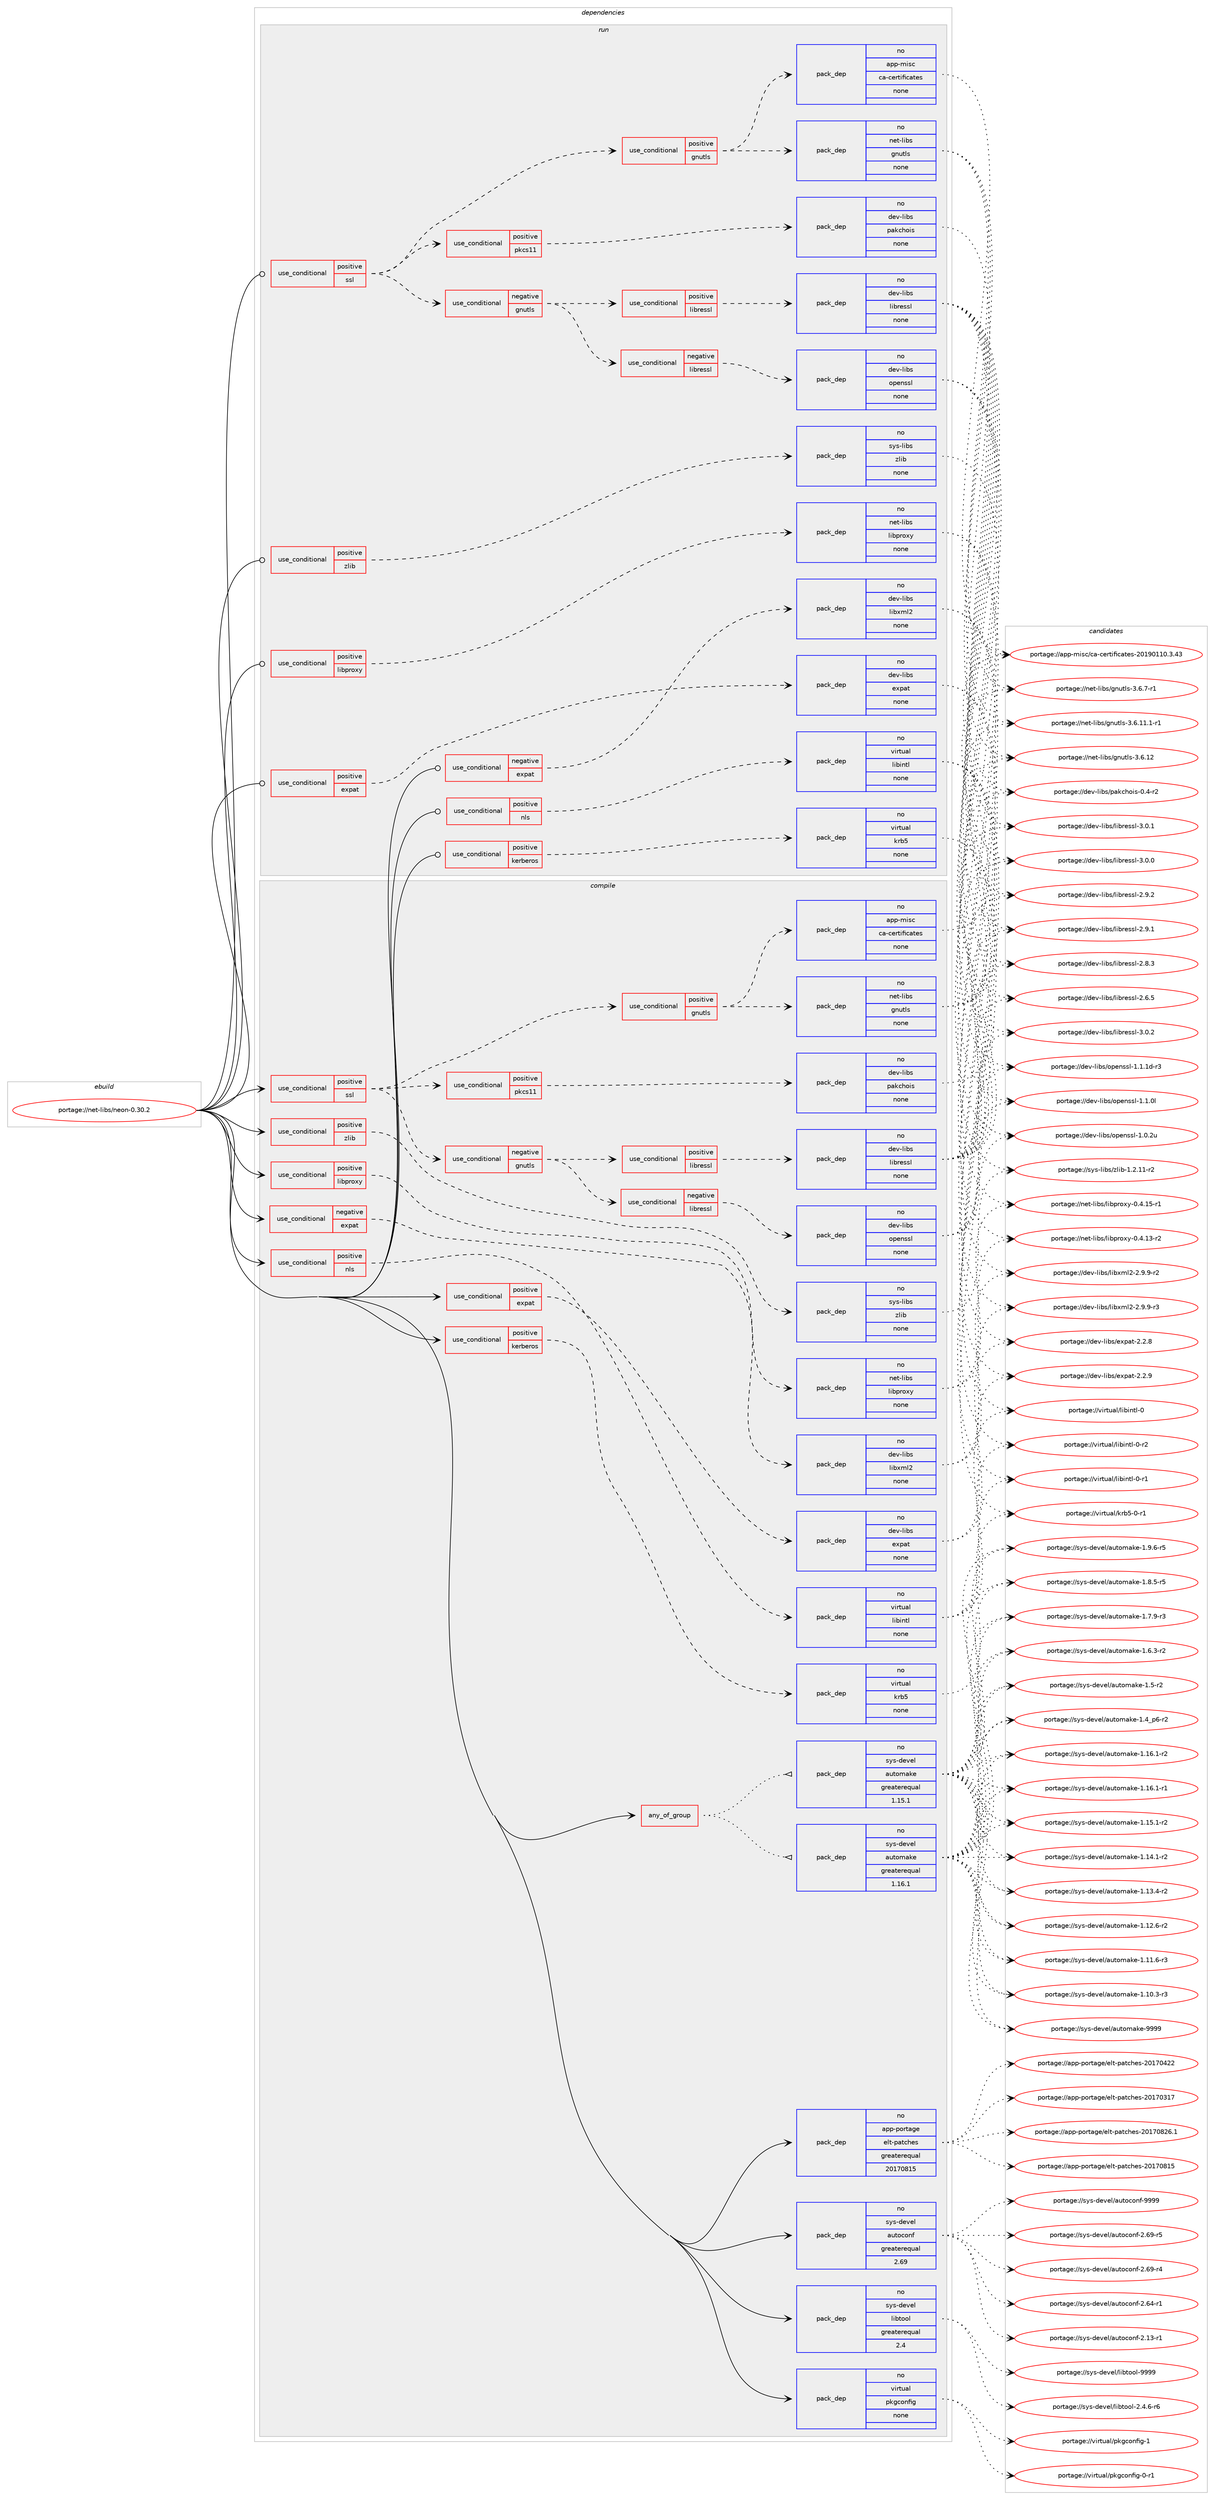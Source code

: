 digraph prolog {

# *************
# Graph options
# *************

newrank=true;
concentrate=true;
compound=true;
graph [rankdir=LR,fontname=Helvetica,fontsize=10,ranksep=1.5];#, ranksep=2.5, nodesep=0.2];
edge  [arrowhead=vee];
node  [fontname=Helvetica,fontsize=10];

# **********
# The ebuild
# **********

subgraph cluster_leftcol {
color=gray;
rank=same;
label=<<i>ebuild</i>>;
id [label="portage://net-libs/neon-0.30.2", color=red, width=4, href="../net-libs/neon-0.30.2.svg"];
}

# ****************
# The dependencies
# ****************

subgraph cluster_midcol {
color=gray;
label=<<i>dependencies</i>>;
subgraph cluster_compile {
fillcolor="#eeeeee";
style=filled;
label=<<i>compile</i>>;
subgraph any1982 {
dependency121521 [label=<<TABLE BORDER="0" CELLBORDER="1" CELLSPACING="0" CELLPADDING="4"><TR><TD CELLPADDING="10">any_of_group</TD></TR></TABLE>>, shape=none, color=red];subgraph pack93842 {
dependency121522 [label=<<TABLE BORDER="0" CELLBORDER="1" CELLSPACING="0" CELLPADDING="4" WIDTH="220"><TR><TD ROWSPAN="6" CELLPADDING="30">pack_dep</TD></TR><TR><TD WIDTH="110">no</TD></TR><TR><TD>sys-devel</TD></TR><TR><TD>automake</TD></TR><TR><TD>greaterequal</TD></TR><TR><TD>1.16.1</TD></TR></TABLE>>, shape=none, color=blue];
}
dependency121521:e -> dependency121522:w [weight=20,style="dotted",arrowhead="oinv"];
subgraph pack93843 {
dependency121523 [label=<<TABLE BORDER="0" CELLBORDER="1" CELLSPACING="0" CELLPADDING="4" WIDTH="220"><TR><TD ROWSPAN="6" CELLPADDING="30">pack_dep</TD></TR><TR><TD WIDTH="110">no</TD></TR><TR><TD>sys-devel</TD></TR><TR><TD>automake</TD></TR><TR><TD>greaterequal</TD></TR><TR><TD>1.15.1</TD></TR></TABLE>>, shape=none, color=blue];
}
dependency121521:e -> dependency121523:w [weight=20,style="dotted",arrowhead="oinv"];
}
id:e -> dependency121521:w [weight=20,style="solid",arrowhead="vee"];
subgraph cond25580 {
dependency121524 [label=<<TABLE BORDER="0" CELLBORDER="1" CELLSPACING="0" CELLPADDING="4"><TR><TD ROWSPAN="3" CELLPADDING="10">use_conditional</TD></TR><TR><TD>negative</TD></TR><TR><TD>expat</TD></TR></TABLE>>, shape=none, color=red];
subgraph pack93844 {
dependency121525 [label=<<TABLE BORDER="0" CELLBORDER="1" CELLSPACING="0" CELLPADDING="4" WIDTH="220"><TR><TD ROWSPAN="6" CELLPADDING="30">pack_dep</TD></TR><TR><TD WIDTH="110">no</TD></TR><TR><TD>dev-libs</TD></TR><TR><TD>libxml2</TD></TR><TR><TD>none</TD></TR><TR><TD></TD></TR></TABLE>>, shape=none, color=blue];
}
dependency121524:e -> dependency121525:w [weight=20,style="dashed",arrowhead="vee"];
}
id:e -> dependency121524:w [weight=20,style="solid",arrowhead="vee"];
subgraph cond25581 {
dependency121526 [label=<<TABLE BORDER="0" CELLBORDER="1" CELLSPACING="0" CELLPADDING="4"><TR><TD ROWSPAN="3" CELLPADDING="10">use_conditional</TD></TR><TR><TD>positive</TD></TR><TR><TD>expat</TD></TR></TABLE>>, shape=none, color=red];
subgraph pack93845 {
dependency121527 [label=<<TABLE BORDER="0" CELLBORDER="1" CELLSPACING="0" CELLPADDING="4" WIDTH="220"><TR><TD ROWSPAN="6" CELLPADDING="30">pack_dep</TD></TR><TR><TD WIDTH="110">no</TD></TR><TR><TD>dev-libs</TD></TR><TR><TD>expat</TD></TR><TR><TD>none</TD></TR><TR><TD></TD></TR></TABLE>>, shape=none, color=blue];
}
dependency121526:e -> dependency121527:w [weight=20,style="dashed",arrowhead="vee"];
}
id:e -> dependency121526:w [weight=20,style="solid",arrowhead="vee"];
subgraph cond25582 {
dependency121528 [label=<<TABLE BORDER="0" CELLBORDER="1" CELLSPACING="0" CELLPADDING="4"><TR><TD ROWSPAN="3" CELLPADDING="10">use_conditional</TD></TR><TR><TD>positive</TD></TR><TR><TD>kerberos</TD></TR></TABLE>>, shape=none, color=red];
subgraph pack93846 {
dependency121529 [label=<<TABLE BORDER="0" CELLBORDER="1" CELLSPACING="0" CELLPADDING="4" WIDTH="220"><TR><TD ROWSPAN="6" CELLPADDING="30">pack_dep</TD></TR><TR><TD WIDTH="110">no</TD></TR><TR><TD>virtual</TD></TR><TR><TD>krb5</TD></TR><TR><TD>none</TD></TR><TR><TD></TD></TR></TABLE>>, shape=none, color=blue];
}
dependency121528:e -> dependency121529:w [weight=20,style="dashed",arrowhead="vee"];
}
id:e -> dependency121528:w [weight=20,style="solid",arrowhead="vee"];
subgraph cond25583 {
dependency121530 [label=<<TABLE BORDER="0" CELLBORDER="1" CELLSPACING="0" CELLPADDING="4"><TR><TD ROWSPAN="3" CELLPADDING="10">use_conditional</TD></TR><TR><TD>positive</TD></TR><TR><TD>libproxy</TD></TR></TABLE>>, shape=none, color=red];
subgraph pack93847 {
dependency121531 [label=<<TABLE BORDER="0" CELLBORDER="1" CELLSPACING="0" CELLPADDING="4" WIDTH="220"><TR><TD ROWSPAN="6" CELLPADDING="30">pack_dep</TD></TR><TR><TD WIDTH="110">no</TD></TR><TR><TD>net-libs</TD></TR><TR><TD>libproxy</TD></TR><TR><TD>none</TD></TR><TR><TD></TD></TR></TABLE>>, shape=none, color=blue];
}
dependency121530:e -> dependency121531:w [weight=20,style="dashed",arrowhead="vee"];
}
id:e -> dependency121530:w [weight=20,style="solid",arrowhead="vee"];
subgraph cond25584 {
dependency121532 [label=<<TABLE BORDER="0" CELLBORDER="1" CELLSPACING="0" CELLPADDING="4"><TR><TD ROWSPAN="3" CELLPADDING="10">use_conditional</TD></TR><TR><TD>positive</TD></TR><TR><TD>nls</TD></TR></TABLE>>, shape=none, color=red];
subgraph pack93848 {
dependency121533 [label=<<TABLE BORDER="0" CELLBORDER="1" CELLSPACING="0" CELLPADDING="4" WIDTH="220"><TR><TD ROWSPAN="6" CELLPADDING="30">pack_dep</TD></TR><TR><TD WIDTH="110">no</TD></TR><TR><TD>virtual</TD></TR><TR><TD>libintl</TD></TR><TR><TD>none</TD></TR><TR><TD></TD></TR></TABLE>>, shape=none, color=blue];
}
dependency121532:e -> dependency121533:w [weight=20,style="dashed",arrowhead="vee"];
}
id:e -> dependency121532:w [weight=20,style="solid",arrowhead="vee"];
subgraph cond25585 {
dependency121534 [label=<<TABLE BORDER="0" CELLBORDER="1" CELLSPACING="0" CELLPADDING="4"><TR><TD ROWSPAN="3" CELLPADDING="10">use_conditional</TD></TR><TR><TD>positive</TD></TR><TR><TD>ssl</TD></TR></TABLE>>, shape=none, color=red];
subgraph cond25586 {
dependency121535 [label=<<TABLE BORDER="0" CELLBORDER="1" CELLSPACING="0" CELLPADDING="4"><TR><TD ROWSPAN="3" CELLPADDING="10">use_conditional</TD></TR><TR><TD>positive</TD></TR><TR><TD>gnutls</TD></TR></TABLE>>, shape=none, color=red];
subgraph pack93849 {
dependency121536 [label=<<TABLE BORDER="0" CELLBORDER="1" CELLSPACING="0" CELLPADDING="4" WIDTH="220"><TR><TD ROWSPAN="6" CELLPADDING="30">pack_dep</TD></TR><TR><TD WIDTH="110">no</TD></TR><TR><TD>app-misc</TD></TR><TR><TD>ca-certificates</TD></TR><TR><TD>none</TD></TR><TR><TD></TD></TR></TABLE>>, shape=none, color=blue];
}
dependency121535:e -> dependency121536:w [weight=20,style="dashed",arrowhead="vee"];
subgraph pack93850 {
dependency121537 [label=<<TABLE BORDER="0" CELLBORDER="1" CELLSPACING="0" CELLPADDING="4" WIDTH="220"><TR><TD ROWSPAN="6" CELLPADDING="30">pack_dep</TD></TR><TR><TD WIDTH="110">no</TD></TR><TR><TD>net-libs</TD></TR><TR><TD>gnutls</TD></TR><TR><TD>none</TD></TR><TR><TD></TD></TR></TABLE>>, shape=none, color=blue];
}
dependency121535:e -> dependency121537:w [weight=20,style="dashed",arrowhead="vee"];
}
dependency121534:e -> dependency121535:w [weight=20,style="dashed",arrowhead="vee"];
subgraph cond25587 {
dependency121538 [label=<<TABLE BORDER="0" CELLBORDER="1" CELLSPACING="0" CELLPADDING="4"><TR><TD ROWSPAN="3" CELLPADDING="10">use_conditional</TD></TR><TR><TD>negative</TD></TR><TR><TD>gnutls</TD></TR></TABLE>>, shape=none, color=red];
subgraph cond25588 {
dependency121539 [label=<<TABLE BORDER="0" CELLBORDER="1" CELLSPACING="0" CELLPADDING="4"><TR><TD ROWSPAN="3" CELLPADDING="10">use_conditional</TD></TR><TR><TD>positive</TD></TR><TR><TD>libressl</TD></TR></TABLE>>, shape=none, color=red];
subgraph pack93851 {
dependency121540 [label=<<TABLE BORDER="0" CELLBORDER="1" CELLSPACING="0" CELLPADDING="4" WIDTH="220"><TR><TD ROWSPAN="6" CELLPADDING="30">pack_dep</TD></TR><TR><TD WIDTH="110">no</TD></TR><TR><TD>dev-libs</TD></TR><TR><TD>libressl</TD></TR><TR><TD>none</TD></TR><TR><TD></TD></TR></TABLE>>, shape=none, color=blue];
}
dependency121539:e -> dependency121540:w [weight=20,style="dashed",arrowhead="vee"];
}
dependency121538:e -> dependency121539:w [weight=20,style="dashed",arrowhead="vee"];
subgraph cond25589 {
dependency121541 [label=<<TABLE BORDER="0" CELLBORDER="1" CELLSPACING="0" CELLPADDING="4"><TR><TD ROWSPAN="3" CELLPADDING="10">use_conditional</TD></TR><TR><TD>negative</TD></TR><TR><TD>libressl</TD></TR></TABLE>>, shape=none, color=red];
subgraph pack93852 {
dependency121542 [label=<<TABLE BORDER="0" CELLBORDER="1" CELLSPACING="0" CELLPADDING="4" WIDTH="220"><TR><TD ROWSPAN="6" CELLPADDING="30">pack_dep</TD></TR><TR><TD WIDTH="110">no</TD></TR><TR><TD>dev-libs</TD></TR><TR><TD>openssl</TD></TR><TR><TD>none</TD></TR><TR><TD></TD></TR></TABLE>>, shape=none, color=blue];
}
dependency121541:e -> dependency121542:w [weight=20,style="dashed",arrowhead="vee"];
}
dependency121538:e -> dependency121541:w [weight=20,style="dashed",arrowhead="vee"];
}
dependency121534:e -> dependency121538:w [weight=20,style="dashed",arrowhead="vee"];
subgraph cond25590 {
dependency121543 [label=<<TABLE BORDER="0" CELLBORDER="1" CELLSPACING="0" CELLPADDING="4"><TR><TD ROWSPAN="3" CELLPADDING="10">use_conditional</TD></TR><TR><TD>positive</TD></TR><TR><TD>pkcs11</TD></TR></TABLE>>, shape=none, color=red];
subgraph pack93853 {
dependency121544 [label=<<TABLE BORDER="0" CELLBORDER="1" CELLSPACING="0" CELLPADDING="4" WIDTH="220"><TR><TD ROWSPAN="6" CELLPADDING="30">pack_dep</TD></TR><TR><TD WIDTH="110">no</TD></TR><TR><TD>dev-libs</TD></TR><TR><TD>pakchois</TD></TR><TR><TD>none</TD></TR><TR><TD></TD></TR></TABLE>>, shape=none, color=blue];
}
dependency121543:e -> dependency121544:w [weight=20,style="dashed",arrowhead="vee"];
}
dependency121534:e -> dependency121543:w [weight=20,style="dashed",arrowhead="vee"];
}
id:e -> dependency121534:w [weight=20,style="solid",arrowhead="vee"];
subgraph cond25591 {
dependency121545 [label=<<TABLE BORDER="0" CELLBORDER="1" CELLSPACING="0" CELLPADDING="4"><TR><TD ROWSPAN="3" CELLPADDING="10">use_conditional</TD></TR><TR><TD>positive</TD></TR><TR><TD>zlib</TD></TR></TABLE>>, shape=none, color=red];
subgraph pack93854 {
dependency121546 [label=<<TABLE BORDER="0" CELLBORDER="1" CELLSPACING="0" CELLPADDING="4" WIDTH="220"><TR><TD ROWSPAN="6" CELLPADDING="30">pack_dep</TD></TR><TR><TD WIDTH="110">no</TD></TR><TR><TD>sys-libs</TD></TR><TR><TD>zlib</TD></TR><TR><TD>none</TD></TR><TR><TD></TD></TR></TABLE>>, shape=none, color=blue];
}
dependency121545:e -> dependency121546:w [weight=20,style="dashed",arrowhead="vee"];
}
id:e -> dependency121545:w [weight=20,style="solid",arrowhead="vee"];
subgraph pack93855 {
dependency121547 [label=<<TABLE BORDER="0" CELLBORDER="1" CELLSPACING="0" CELLPADDING="4" WIDTH="220"><TR><TD ROWSPAN="6" CELLPADDING="30">pack_dep</TD></TR><TR><TD WIDTH="110">no</TD></TR><TR><TD>app-portage</TD></TR><TR><TD>elt-patches</TD></TR><TR><TD>greaterequal</TD></TR><TR><TD>20170815</TD></TR></TABLE>>, shape=none, color=blue];
}
id:e -> dependency121547:w [weight=20,style="solid",arrowhead="vee"];
subgraph pack93856 {
dependency121548 [label=<<TABLE BORDER="0" CELLBORDER="1" CELLSPACING="0" CELLPADDING="4" WIDTH="220"><TR><TD ROWSPAN="6" CELLPADDING="30">pack_dep</TD></TR><TR><TD WIDTH="110">no</TD></TR><TR><TD>sys-devel</TD></TR><TR><TD>autoconf</TD></TR><TR><TD>greaterequal</TD></TR><TR><TD>2.69</TD></TR></TABLE>>, shape=none, color=blue];
}
id:e -> dependency121548:w [weight=20,style="solid",arrowhead="vee"];
subgraph pack93857 {
dependency121549 [label=<<TABLE BORDER="0" CELLBORDER="1" CELLSPACING="0" CELLPADDING="4" WIDTH="220"><TR><TD ROWSPAN="6" CELLPADDING="30">pack_dep</TD></TR><TR><TD WIDTH="110">no</TD></TR><TR><TD>sys-devel</TD></TR><TR><TD>libtool</TD></TR><TR><TD>greaterequal</TD></TR><TR><TD>2.4</TD></TR></TABLE>>, shape=none, color=blue];
}
id:e -> dependency121549:w [weight=20,style="solid",arrowhead="vee"];
subgraph pack93858 {
dependency121550 [label=<<TABLE BORDER="0" CELLBORDER="1" CELLSPACING="0" CELLPADDING="4" WIDTH="220"><TR><TD ROWSPAN="6" CELLPADDING="30">pack_dep</TD></TR><TR><TD WIDTH="110">no</TD></TR><TR><TD>virtual</TD></TR><TR><TD>pkgconfig</TD></TR><TR><TD>none</TD></TR><TR><TD></TD></TR></TABLE>>, shape=none, color=blue];
}
id:e -> dependency121550:w [weight=20,style="solid",arrowhead="vee"];
}
subgraph cluster_compileandrun {
fillcolor="#eeeeee";
style=filled;
label=<<i>compile and run</i>>;
}
subgraph cluster_run {
fillcolor="#eeeeee";
style=filled;
label=<<i>run</i>>;
subgraph cond25592 {
dependency121551 [label=<<TABLE BORDER="0" CELLBORDER="1" CELLSPACING="0" CELLPADDING="4"><TR><TD ROWSPAN="3" CELLPADDING="10">use_conditional</TD></TR><TR><TD>negative</TD></TR><TR><TD>expat</TD></TR></TABLE>>, shape=none, color=red];
subgraph pack93859 {
dependency121552 [label=<<TABLE BORDER="0" CELLBORDER="1" CELLSPACING="0" CELLPADDING="4" WIDTH="220"><TR><TD ROWSPAN="6" CELLPADDING="30">pack_dep</TD></TR><TR><TD WIDTH="110">no</TD></TR><TR><TD>dev-libs</TD></TR><TR><TD>libxml2</TD></TR><TR><TD>none</TD></TR><TR><TD></TD></TR></TABLE>>, shape=none, color=blue];
}
dependency121551:e -> dependency121552:w [weight=20,style="dashed",arrowhead="vee"];
}
id:e -> dependency121551:w [weight=20,style="solid",arrowhead="odot"];
subgraph cond25593 {
dependency121553 [label=<<TABLE BORDER="0" CELLBORDER="1" CELLSPACING="0" CELLPADDING="4"><TR><TD ROWSPAN="3" CELLPADDING="10">use_conditional</TD></TR><TR><TD>positive</TD></TR><TR><TD>expat</TD></TR></TABLE>>, shape=none, color=red];
subgraph pack93860 {
dependency121554 [label=<<TABLE BORDER="0" CELLBORDER="1" CELLSPACING="0" CELLPADDING="4" WIDTH="220"><TR><TD ROWSPAN="6" CELLPADDING="30">pack_dep</TD></TR><TR><TD WIDTH="110">no</TD></TR><TR><TD>dev-libs</TD></TR><TR><TD>expat</TD></TR><TR><TD>none</TD></TR><TR><TD></TD></TR></TABLE>>, shape=none, color=blue];
}
dependency121553:e -> dependency121554:w [weight=20,style="dashed",arrowhead="vee"];
}
id:e -> dependency121553:w [weight=20,style="solid",arrowhead="odot"];
subgraph cond25594 {
dependency121555 [label=<<TABLE BORDER="0" CELLBORDER="1" CELLSPACING="0" CELLPADDING="4"><TR><TD ROWSPAN="3" CELLPADDING="10">use_conditional</TD></TR><TR><TD>positive</TD></TR><TR><TD>kerberos</TD></TR></TABLE>>, shape=none, color=red];
subgraph pack93861 {
dependency121556 [label=<<TABLE BORDER="0" CELLBORDER="1" CELLSPACING="0" CELLPADDING="4" WIDTH="220"><TR><TD ROWSPAN="6" CELLPADDING="30">pack_dep</TD></TR><TR><TD WIDTH="110">no</TD></TR><TR><TD>virtual</TD></TR><TR><TD>krb5</TD></TR><TR><TD>none</TD></TR><TR><TD></TD></TR></TABLE>>, shape=none, color=blue];
}
dependency121555:e -> dependency121556:w [weight=20,style="dashed",arrowhead="vee"];
}
id:e -> dependency121555:w [weight=20,style="solid",arrowhead="odot"];
subgraph cond25595 {
dependency121557 [label=<<TABLE BORDER="0" CELLBORDER="1" CELLSPACING="0" CELLPADDING="4"><TR><TD ROWSPAN="3" CELLPADDING="10">use_conditional</TD></TR><TR><TD>positive</TD></TR><TR><TD>libproxy</TD></TR></TABLE>>, shape=none, color=red];
subgraph pack93862 {
dependency121558 [label=<<TABLE BORDER="0" CELLBORDER="1" CELLSPACING="0" CELLPADDING="4" WIDTH="220"><TR><TD ROWSPAN="6" CELLPADDING="30">pack_dep</TD></TR><TR><TD WIDTH="110">no</TD></TR><TR><TD>net-libs</TD></TR><TR><TD>libproxy</TD></TR><TR><TD>none</TD></TR><TR><TD></TD></TR></TABLE>>, shape=none, color=blue];
}
dependency121557:e -> dependency121558:w [weight=20,style="dashed",arrowhead="vee"];
}
id:e -> dependency121557:w [weight=20,style="solid",arrowhead="odot"];
subgraph cond25596 {
dependency121559 [label=<<TABLE BORDER="0" CELLBORDER="1" CELLSPACING="0" CELLPADDING="4"><TR><TD ROWSPAN="3" CELLPADDING="10">use_conditional</TD></TR><TR><TD>positive</TD></TR><TR><TD>nls</TD></TR></TABLE>>, shape=none, color=red];
subgraph pack93863 {
dependency121560 [label=<<TABLE BORDER="0" CELLBORDER="1" CELLSPACING="0" CELLPADDING="4" WIDTH="220"><TR><TD ROWSPAN="6" CELLPADDING="30">pack_dep</TD></TR><TR><TD WIDTH="110">no</TD></TR><TR><TD>virtual</TD></TR><TR><TD>libintl</TD></TR><TR><TD>none</TD></TR><TR><TD></TD></TR></TABLE>>, shape=none, color=blue];
}
dependency121559:e -> dependency121560:w [weight=20,style="dashed",arrowhead="vee"];
}
id:e -> dependency121559:w [weight=20,style="solid",arrowhead="odot"];
subgraph cond25597 {
dependency121561 [label=<<TABLE BORDER="0" CELLBORDER="1" CELLSPACING="0" CELLPADDING="4"><TR><TD ROWSPAN="3" CELLPADDING="10">use_conditional</TD></TR><TR><TD>positive</TD></TR><TR><TD>ssl</TD></TR></TABLE>>, shape=none, color=red];
subgraph cond25598 {
dependency121562 [label=<<TABLE BORDER="0" CELLBORDER="1" CELLSPACING="0" CELLPADDING="4"><TR><TD ROWSPAN="3" CELLPADDING="10">use_conditional</TD></TR><TR><TD>positive</TD></TR><TR><TD>gnutls</TD></TR></TABLE>>, shape=none, color=red];
subgraph pack93864 {
dependency121563 [label=<<TABLE BORDER="0" CELLBORDER="1" CELLSPACING="0" CELLPADDING="4" WIDTH="220"><TR><TD ROWSPAN="6" CELLPADDING="30">pack_dep</TD></TR><TR><TD WIDTH="110">no</TD></TR><TR><TD>app-misc</TD></TR><TR><TD>ca-certificates</TD></TR><TR><TD>none</TD></TR><TR><TD></TD></TR></TABLE>>, shape=none, color=blue];
}
dependency121562:e -> dependency121563:w [weight=20,style="dashed",arrowhead="vee"];
subgraph pack93865 {
dependency121564 [label=<<TABLE BORDER="0" CELLBORDER="1" CELLSPACING="0" CELLPADDING="4" WIDTH="220"><TR><TD ROWSPAN="6" CELLPADDING="30">pack_dep</TD></TR><TR><TD WIDTH="110">no</TD></TR><TR><TD>net-libs</TD></TR><TR><TD>gnutls</TD></TR><TR><TD>none</TD></TR><TR><TD></TD></TR></TABLE>>, shape=none, color=blue];
}
dependency121562:e -> dependency121564:w [weight=20,style="dashed",arrowhead="vee"];
}
dependency121561:e -> dependency121562:w [weight=20,style="dashed",arrowhead="vee"];
subgraph cond25599 {
dependency121565 [label=<<TABLE BORDER="0" CELLBORDER="1" CELLSPACING="0" CELLPADDING="4"><TR><TD ROWSPAN="3" CELLPADDING="10">use_conditional</TD></TR><TR><TD>negative</TD></TR><TR><TD>gnutls</TD></TR></TABLE>>, shape=none, color=red];
subgraph cond25600 {
dependency121566 [label=<<TABLE BORDER="0" CELLBORDER="1" CELLSPACING="0" CELLPADDING="4"><TR><TD ROWSPAN="3" CELLPADDING="10">use_conditional</TD></TR><TR><TD>positive</TD></TR><TR><TD>libressl</TD></TR></TABLE>>, shape=none, color=red];
subgraph pack93866 {
dependency121567 [label=<<TABLE BORDER="0" CELLBORDER="1" CELLSPACING="0" CELLPADDING="4" WIDTH="220"><TR><TD ROWSPAN="6" CELLPADDING="30">pack_dep</TD></TR><TR><TD WIDTH="110">no</TD></TR><TR><TD>dev-libs</TD></TR><TR><TD>libressl</TD></TR><TR><TD>none</TD></TR><TR><TD></TD></TR></TABLE>>, shape=none, color=blue];
}
dependency121566:e -> dependency121567:w [weight=20,style="dashed",arrowhead="vee"];
}
dependency121565:e -> dependency121566:w [weight=20,style="dashed",arrowhead="vee"];
subgraph cond25601 {
dependency121568 [label=<<TABLE BORDER="0" CELLBORDER="1" CELLSPACING="0" CELLPADDING="4"><TR><TD ROWSPAN="3" CELLPADDING="10">use_conditional</TD></TR><TR><TD>negative</TD></TR><TR><TD>libressl</TD></TR></TABLE>>, shape=none, color=red];
subgraph pack93867 {
dependency121569 [label=<<TABLE BORDER="0" CELLBORDER="1" CELLSPACING="0" CELLPADDING="4" WIDTH="220"><TR><TD ROWSPAN="6" CELLPADDING="30">pack_dep</TD></TR><TR><TD WIDTH="110">no</TD></TR><TR><TD>dev-libs</TD></TR><TR><TD>openssl</TD></TR><TR><TD>none</TD></TR><TR><TD></TD></TR></TABLE>>, shape=none, color=blue];
}
dependency121568:e -> dependency121569:w [weight=20,style="dashed",arrowhead="vee"];
}
dependency121565:e -> dependency121568:w [weight=20,style="dashed",arrowhead="vee"];
}
dependency121561:e -> dependency121565:w [weight=20,style="dashed",arrowhead="vee"];
subgraph cond25602 {
dependency121570 [label=<<TABLE BORDER="0" CELLBORDER="1" CELLSPACING="0" CELLPADDING="4"><TR><TD ROWSPAN="3" CELLPADDING="10">use_conditional</TD></TR><TR><TD>positive</TD></TR><TR><TD>pkcs11</TD></TR></TABLE>>, shape=none, color=red];
subgraph pack93868 {
dependency121571 [label=<<TABLE BORDER="0" CELLBORDER="1" CELLSPACING="0" CELLPADDING="4" WIDTH="220"><TR><TD ROWSPAN="6" CELLPADDING="30">pack_dep</TD></TR><TR><TD WIDTH="110">no</TD></TR><TR><TD>dev-libs</TD></TR><TR><TD>pakchois</TD></TR><TR><TD>none</TD></TR><TR><TD></TD></TR></TABLE>>, shape=none, color=blue];
}
dependency121570:e -> dependency121571:w [weight=20,style="dashed",arrowhead="vee"];
}
dependency121561:e -> dependency121570:w [weight=20,style="dashed",arrowhead="vee"];
}
id:e -> dependency121561:w [weight=20,style="solid",arrowhead="odot"];
subgraph cond25603 {
dependency121572 [label=<<TABLE BORDER="0" CELLBORDER="1" CELLSPACING="0" CELLPADDING="4"><TR><TD ROWSPAN="3" CELLPADDING="10">use_conditional</TD></TR><TR><TD>positive</TD></TR><TR><TD>zlib</TD></TR></TABLE>>, shape=none, color=red];
subgraph pack93869 {
dependency121573 [label=<<TABLE BORDER="0" CELLBORDER="1" CELLSPACING="0" CELLPADDING="4" WIDTH="220"><TR><TD ROWSPAN="6" CELLPADDING="30">pack_dep</TD></TR><TR><TD WIDTH="110">no</TD></TR><TR><TD>sys-libs</TD></TR><TR><TD>zlib</TD></TR><TR><TD>none</TD></TR><TR><TD></TD></TR></TABLE>>, shape=none, color=blue];
}
dependency121572:e -> dependency121573:w [weight=20,style="dashed",arrowhead="vee"];
}
id:e -> dependency121572:w [weight=20,style="solid",arrowhead="odot"];
}
}

# **************
# The candidates
# **************

subgraph cluster_choices {
rank=same;
color=gray;
label=<<i>candidates</i>>;

subgraph choice93842 {
color=black;
nodesep=1;
choice115121115451001011181011084797117116111109971071014557575757 [label="portage://sys-devel/automake-9999", color=red, width=4,href="../sys-devel/automake-9999.svg"];
choice115121115451001011181011084797117116111109971071014549465746544511453 [label="portage://sys-devel/automake-1.9.6-r5", color=red, width=4,href="../sys-devel/automake-1.9.6-r5.svg"];
choice115121115451001011181011084797117116111109971071014549465646534511453 [label="portage://sys-devel/automake-1.8.5-r5", color=red, width=4,href="../sys-devel/automake-1.8.5-r5.svg"];
choice115121115451001011181011084797117116111109971071014549465546574511451 [label="portage://sys-devel/automake-1.7.9-r3", color=red, width=4,href="../sys-devel/automake-1.7.9-r3.svg"];
choice115121115451001011181011084797117116111109971071014549465446514511450 [label="portage://sys-devel/automake-1.6.3-r2", color=red, width=4,href="../sys-devel/automake-1.6.3-r2.svg"];
choice11512111545100101118101108479711711611110997107101454946534511450 [label="portage://sys-devel/automake-1.5-r2", color=red, width=4,href="../sys-devel/automake-1.5-r2.svg"];
choice115121115451001011181011084797117116111109971071014549465295112544511450 [label="portage://sys-devel/automake-1.4_p6-r2", color=red, width=4,href="../sys-devel/automake-1.4_p6-r2.svg"];
choice11512111545100101118101108479711711611110997107101454946495446494511450 [label="portage://sys-devel/automake-1.16.1-r2", color=red, width=4,href="../sys-devel/automake-1.16.1-r2.svg"];
choice11512111545100101118101108479711711611110997107101454946495446494511449 [label="portage://sys-devel/automake-1.16.1-r1", color=red, width=4,href="../sys-devel/automake-1.16.1-r1.svg"];
choice11512111545100101118101108479711711611110997107101454946495346494511450 [label="portage://sys-devel/automake-1.15.1-r2", color=red, width=4,href="../sys-devel/automake-1.15.1-r2.svg"];
choice11512111545100101118101108479711711611110997107101454946495246494511450 [label="portage://sys-devel/automake-1.14.1-r2", color=red, width=4,href="../sys-devel/automake-1.14.1-r2.svg"];
choice11512111545100101118101108479711711611110997107101454946495146524511450 [label="portage://sys-devel/automake-1.13.4-r2", color=red, width=4,href="../sys-devel/automake-1.13.4-r2.svg"];
choice11512111545100101118101108479711711611110997107101454946495046544511450 [label="portage://sys-devel/automake-1.12.6-r2", color=red, width=4,href="../sys-devel/automake-1.12.6-r2.svg"];
choice11512111545100101118101108479711711611110997107101454946494946544511451 [label="portage://sys-devel/automake-1.11.6-r3", color=red, width=4,href="../sys-devel/automake-1.11.6-r3.svg"];
choice11512111545100101118101108479711711611110997107101454946494846514511451 [label="portage://sys-devel/automake-1.10.3-r3", color=red, width=4,href="../sys-devel/automake-1.10.3-r3.svg"];
dependency121522:e -> choice115121115451001011181011084797117116111109971071014557575757:w [style=dotted,weight="100"];
dependency121522:e -> choice115121115451001011181011084797117116111109971071014549465746544511453:w [style=dotted,weight="100"];
dependency121522:e -> choice115121115451001011181011084797117116111109971071014549465646534511453:w [style=dotted,weight="100"];
dependency121522:e -> choice115121115451001011181011084797117116111109971071014549465546574511451:w [style=dotted,weight="100"];
dependency121522:e -> choice115121115451001011181011084797117116111109971071014549465446514511450:w [style=dotted,weight="100"];
dependency121522:e -> choice11512111545100101118101108479711711611110997107101454946534511450:w [style=dotted,weight="100"];
dependency121522:e -> choice115121115451001011181011084797117116111109971071014549465295112544511450:w [style=dotted,weight="100"];
dependency121522:e -> choice11512111545100101118101108479711711611110997107101454946495446494511450:w [style=dotted,weight="100"];
dependency121522:e -> choice11512111545100101118101108479711711611110997107101454946495446494511449:w [style=dotted,weight="100"];
dependency121522:e -> choice11512111545100101118101108479711711611110997107101454946495346494511450:w [style=dotted,weight="100"];
dependency121522:e -> choice11512111545100101118101108479711711611110997107101454946495246494511450:w [style=dotted,weight="100"];
dependency121522:e -> choice11512111545100101118101108479711711611110997107101454946495146524511450:w [style=dotted,weight="100"];
dependency121522:e -> choice11512111545100101118101108479711711611110997107101454946495046544511450:w [style=dotted,weight="100"];
dependency121522:e -> choice11512111545100101118101108479711711611110997107101454946494946544511451:w [style=dotted,weight="100"];
dependency121522:e -> choice11512111545100101118101108479711711611110997107101454946494846514511451:w [style=dotted,weight="100"];
}
subgraph choice93843 {
color=black;
nodesep=1;
choice115121115451001011181011084797117116111109971071014557575757 [label="portage://sys-devel/automake-9999", color=red, width=4,href="../sys-devel/automake-9999.svg"];
choice115121115451001011181011084797117116111109971071014549465746544511453 [label="portage://sys-devel/automake-1.9.6-r5", color=red, width=4,href="../sys-devel/automake-1.9.6-r5.svg"];
choice115121115451001011181011084797117116111109971071014549465646534511453 [label="portage://sys-devel/automake-1.8.5-r5", color=red, width=4,href="../sys-devel/automake-1.8.5-r5.svg"];
choice115121115451001011181011084797117116111109971071014549465546574511451 [label="portage://sys-devel/automake-1.7.9-r3", color=red, width=4,href="../sys-devel/automake-1.7.9-r3.svg"];
choice115121115451001011181011084797117116111109971071014549465446514511450 [label="portage://sys-devel/automake-1.6.3-r2", color=red, width=4,href="../sys-devel/automake-1.6.3-r2.svg"];
choice11512111545100101118101108479711711611110997107101454946534511450 [label="portage://sys-devel/automake-1.5-r2", color=red, width=4,href="../sys-devel/automake-1.5-r2.svg"];
choice115121115451001011181011084797117116111109971071014549465295112544511450 [label="portage://sys-devel/automake-1.4_p6-r2", color=red, width=4,href="../sys-devel/automake-1.4_p6-r2.svg"];
choice11512111545100101118101108479711711611110997107101454946495446494511450 [label="portage://sys-devel/automake-1.16.1-r2", color=red, width=4,href="../sys-devel/automake-1.16.1-r2.svg"];
choice11512111545100101118101108479711711611110997107101454946495446494511449 [label="portage://sys-devel/automake-1.16.1-r1", color=red, width=4,href="../sys-devel/automake-1.16.1-r1.svg"];
choice11512111545100101118101108479711711611110997107101454946495346494511450 [label="portage://sys-devel/automake-1.15.1-r2", color=red, width=4,href="../sys-devel/automake-1.15.1-r2.svg"];
choice11512111545100101118101108479711711611110997107101454946495246494511450 [label="portage://sys-devel/automake-1.14.1-r2", color=red, width=4,href="../sys-devel/automake-1.14.1-r2.svg"];
choice11512111545100101118101108479711711611110997107101454946495146524511450 [label="portage://sys-devel/automake-1.13.4-r2", color=red, width=4,href="../sys-devel/automake-1.13.4-r2.svg"];
choice11512111545100101118101108479711711611110997107101454946495046544511450 [label="portage://sys-devel/automake-1.12.6-r2", color=red, width=4,href="../sys-devel/automake-1.12.6-r2.svg"];
choice11512111545100101118101108479711711611110997107101454946494946544511451 [label="portage://sys-devel/automake-1.11.6-r3", color=red, width=4,href="../sys-devel/automake-1.11.6-r3.svg"];
choice11512111545100101118101108479711711611110997107101454946494846514511451 [label="portage://sys-devel/automake-1.10.3-r3", color=red, width=4,href="../sys-devel/automake-1.10.3-r3.svg"];
dependency121523:e -> choice115121115451001011181011084797117116111109971071014557575757:w [style=dotted,weight="100"];
dependency121523:e -> choice115121115451001011181011084797117116111109971071014549465746544511453:w [style=dotted,weight="100"];
dependency121523:e -> choice115121115451001011181011084797117116111109971071014549465646534511453:w [style=dotted,weight="100"];
dependency121523:e -> choice115121115451001011181011084797117116111109971071014549465546574511451:w [style=dotted,weight="100"];
dependency121523:e -> choice115121115451001011181011084797117116111109971071014549465446514511450:w [style=dotted,weight="100"];
dependency121523:e -> choice11512111545100101118101108479711711611110997107101454946534511450:w [style=dotted,weight="100"];
dependency121523:e -> choice115121115451001011181011084797117116111109971071014549465295112544511450:w [style=dotted,weight="100"];
dependency121523:e -> choice11512111545100101118101108479711711611110997107101454946495446494511450:w [style=dotted,weight="100"];
dependency121523:e -> choice11512111545100101118101108479711711611110997107101454946495446494511449:w [style=dotted,weight="100"];
dependency121523:e -> choice11512111545100101118101108479711711611110997107101454946495346494511450:w [style=dotted,weight="100"];
dependency121523:e -> choice11512111545100101118101108479711711611110997107101454946495246494511450:w [style=dotted,weight="100"];
dependency121523:e -> choice11512111545100101118101108479711711611110997107101454946495146524511450:w [style=dotted,weight="100"];
dependency121523:e -> choice11512111545100101118101108479711711611110997107101454946495046544511450:w [style=dotted,weight="100"];
dependency121523:e -> choice11512111545100101118101108479711711611110997107101454946494946544511451:w [style=dotted,weight="100"];
dependency121523:e -> choice11512111545100101118101108479711711611110997107101454946494846514511451:w [style=dotted,weight="100"];
}
subgraph choice93844 {
color=black;
nodesep=1;
choice10010111845108105981154710810598120109108504550465746574511451 [label="portage://dev-libs/libxml2-2.9.9-r3", color=red, width=4,href="../dev-libs/libxml2-2.9.9-r3.svg"];
choice10010111845108105981154710810598120109108504550465746574511450 [label="portage://dev-libs/libxml2-2.9.9-r2", color=red, width=4,href="../dev-libs/libxml2-2.9.9-r2.svg"];
dependency121525:e -> choice10010111845108105981154710810598120109108504550465746574511451:w [style=dotted,weight="100"];
dependency121525:e -> choice10010111845108105981154710810598120109108504550465746574511450:w [style=dotted,weight="100"];
}
subgraph choice93845 {
color=black;
nodesep=1;
choice10010111845108105981154710112011297116455046504657 [label="portage://dev-libs/expat-2.2.9", color=red, width=4,href="../dev-libs/expat-2.2.9.svg"];
choice10010111845108105981154710112011297116455046504656 [label="portage://dev-libs/expat-2.2.8", color=red, width=4,href="../dev-libs/expat-2.2.8.svg"];
dependency121527:e -> choice10010111845108105981154710112011297116455046504657:w [style=dotted,weight="100"];
dependency121527:e -> choice10010111845108105981154710112011297116455046504656:w [style=dotted,weight="100"];
}
subgraph choice93846 {
color=black;
nodesep=1;
choice1181051141161179710847107114985345484511449 [label="portage://virtual/krb5-0-r1", color=red, width=4,href="../virtual/krb5-0-r1.svg"];
dependency121529:e -> choice1181051141161179710847107114985345484511449:w [style=dotted,weight="100"];
}
subgraph choice93847 {
color=black;
nodesep=1;
choice11010111645108105981154710810598112114111120121454846524649534511449 [label="portage://net-libs/libproxy-0.4.15-r1", color=red, width=4,href="../net-libs/libproxy-0.4.15-r1.svg"];
choice11010111645108105981154710810598112114111120121454846524649514511450 [label="portage://net-libs/libproxy-0.4.13-r2", color=red, width=4,href="../net-libs/libproxy-0.4.13-r2.svg"];
dependency121531:e -> choice11010111645108105981154710810598112114111120121454846524649534511449:w [style=dotted,weight="100"];
dependency121531:e -> choice11010111645108105981154710810598112114111120121454846524649514511450:w [style=dotted,weight="100"];
}
subgraph choice93848 {
color=black;
nodesep=1;
choice11810511411611797108471081059810511011610845484511450 [label="portage://virtual/libintl-0-r2", color=red, width=4,href="../virtual/libintl-0-r2.svg"];
choice11810511411611797108471081059810511011610845484511449 [label="portage://virtual/libintl-0-r1", color=red, width=4,href="../virtual/libintl-0-r1.svg"];
choice1181051141161179710847108105981051101161084548 [label="portage://virtual/libintl-0", color=red, width=4,href="../virtual/libintl-0.svg"];
dependency121533:e -> choice11810511411611797108471081059810511011610845484511450:w [style=dotted,weight="100"];
dependency121533:e -> choice11810511411611797108471081059810511011610845484511449:w [style=dotted,weight="100"];
dependency121533:e -> choice1181051141161179710847108105981051101161084548:w [style=dotted,weight="100"];
}
subgraph choice93849 {
color=black;
nodesep=1;
choice971121124510910511599479997459910111411610510210599971161011154550484957484949484651465251 [label="portage://app-misc/ca-certificates-20190110.3.43", color=red, width=4,href="../app-misc/ca-certificates-20190110.3.43.svg"];
dependency121536:e -> choice971121124510910511599479997459910111411610510210599971161011154550484957484949484651465251:w [style=dotted,weight="100"];
}
subgraph choice93850 {
color=black;
nodesep=1;
choice1101011164510810598115471031101171161081154551465446554511449 [label="portage://net-libs/gnutls-3.6.7-r1", color=red, width=4,href="../net-libs/gnutls-3.6.7-r1.svg"];
choice11010111645108105981154710311011711610811545514654464950 [label="portage://net-libs/gnutls-3.6.12", color=red, width=4,href="../net-libs/gnutls-3.6.12.svg"];
choice1101011164510810598115471031101171161081154551465446494946494511449 [label="portage://net-libs/gnutls-3.6.11.1-r1", color=red, width=4,href="../net-libs/gnutls-3.6.11.1-r1.svg"];
dependency121537:e -> choice1101011164510810598115471031101171161081154551465446554511449:w [style=dotted,weight="100"];
dependency121537:e -> choice11010111645108105981154710311011711610811545514654464950:w [style=dotted,weight="100"];
dependency121537:e -> choice1101011164510810598115471031101171161081154551465446494946494511449:w [style=dotted,weight="100"];
}
subgraph choice93851 {
color=black;
nodesep=1;
choice10010111845108105981154710810598114101115115108455146484650 [label="portage://dev-libs/libressl-3.0.2", color=red, width=4,href="../dev-libs/libressl-3.0.2.svg"];
choice10010111845108105981154710810598114101115115108455146484649 [label="portage://dev-libs/libressl-3.0.1", color=red, width=4,href="../dev-libs/libressl-3.0.1.svg"];
choice10010111845108105981154710810598114101115115108455146484648 [label="portage://dev-libs/libressl-3.0.0", color=red, width=4,href="../dev-libs/libressl-3.0.0.svg"];
choice10010111845108105981154710810598114101115115108455046574650 [label="portage://dev-libs/libressl-2.9.2", color=red, width=4,href="../dev-libs/libressl-2.9.2.svg"];
choice10010111845108105981154710810598114101115115108455046574649 [label="portage://dev-libs/libressl-2.9.1", color=red, width=4,href="../dev-libs/libressl-2.9.1.svg"];
choice10010111845108105981154710810598114101115115108455046564651 [label="portage://dev-libs/libressl-2.8.3", color=red, width=4,href="../dev-libs/libressl-2.8.3.svg"];
choice10010111845108105981154710810598114101115115108455046544653 [label="portage://dev-libs/libressl-2.6.5", color=red, width=4,href="../dev-libs/libressl-2.6.5.svg"];
dependency121540:e -> choice10010111845108105981154710810598114101115115108455146484650:w [style=dotted,weight="100"];
dependency121540:e -> choice10010111845108105981154710810598114101115115108455146484649:w [style=dotted,weight="100"];
dependency121540:e -> choice10010111845108105981154710810598114101115115108455146484648:w [style=dotted,weight="100"];
dependency121540:e -> choice10010111845108105981154710810598114101115115108455046574650:w [style=dotted,weight="100"];
dependency121540:e -> choice10010111845108105981154710810598114101115115108455046574649:w [style=dotted,weight="100"];
dependency121540:e -> choice10010111845108105981154710810598114101115115108455046564651:w [style=dotted,weight="100"];
dependency121540:e -> choice10010111845108105981154710810598114101115115108455046544653:w [style=dotted,weight="100"];
}
subgraph choice93852 {
color=black;
nodesep=1;
choice1001011184510810598115471111121011101151151084549464946491004511451 [label="portage://dev-libs/openssl-1.1.1d-r3", color=red, width=4,href="../dev-libs/openssl-1.1.1d-r3.svg"];
choice100101118451081059811547111112101110115115108454946494648108 [label="portage://dev-libs/openssl-1.1.0l", color=red, width=4,href="../dev-libs/openssl-1.1.0l.svg"];
choice100101118451081059811547111112101110115115108454946484650117 [label="portage://dev-libs/openssl-1.0.2u", color=red, width=4,href="../dev-libs/openssl-1.0.2u.svg"];
dependency121542:e -> choice1001011184510810598115471111121011101151151084549464946491004511451:w [style=dotted,weight="100"];
dependency121542:e -> choice100101118451081059811547111112101110115115108454946494648108:w [style=dotted,weight="100"];
dependency121542:e -> choice100101118451081059811547111112101110115115108454946484650117:w [style=dotted,weight="100"];
}
subgraph choice93853 {
color=black;
nodesep=1;
choice1001011184510810598115471129710799104111105115454846524511450 [label="portage://dev-libs/pakchois-0.4-r2", color=red, width=4,href="../dev-libs/pakchois-0.4-r2.svg"];
dependency121544:e -> choice1001011184510810598115471129710799104111105115454846524511450:w [style=dotted,weight="100"];
}
subgraph choice93854 {
color=black;
nodesep=1;
choice11512111545108105981154712210810598454946504649494511450 [label="portage://sys-libs/zlib-1.2.11-r2", color=red, width=4,href="../sys-libs/zlib-1.2.11-r2.svg"];
dependency121546:e -> choice11512111545108105981154712210810598454946504649494511450:w [style=dotted,weight="100"];
}
subgraph choice93855 {
color=black;
nodesep=1;
choice971121124511211111411697103101471011081164511297116991041011154550484955485650544649 [label="portage://app-portage/elt-patches-20170826.1", color=red, width=4,href="../app-portage/elt-patches-20170826.1.svg"];
choice97112112451121111141169710310147101108116451129711699104101115455048495548564953 [label="portage://app-portage/elt-patches-20170815", color=red, width=4,href="../app-portage/elt-patches-20170815.svg"];
choice97112112451121111141169710310147101108116451129711699104101115455048495548525050 [label="portage://app-portage/elt-patches-20170422", color=red, width=4,href="../app-portage/elt-patches-20170422.svg"];
choice97112112451121111141169710310147101108116451129711699104101115455048495548514955 [label="portage://app-portage/elt-patches-20170317", color=red, width=4,href="../app-portage/elt-patches-20170317.svg"];
dependency121547:e -> choice971121124511211111411697103101471011081164511297116991041011154550484955485650544649:w [style=dotted,weight="100"];
dependency121547:e -> choice97112112451121111141169710310147101108116451129711699104101115455048495548564953:w [style=dotted,weight="100"];
dependency121547:e -> choice97112112451121111141169710310147101108116451129711699104101115455048495548525050:w [style=dotted,weight="100"];
dependency121547:e -> choice97112112451121111141169710310147101108116451129711699104101115455048495548514955:w [style=dotted,weight="100"];
}
subgraph choice93856 {
color=black;
nodesep=1;
choice115121115451001011181011084797117116111991111101024557575757 [label="portage://sys-devel/autoconf-9999", color=red, width=4,href="../sys-devel/autoconf-9999.svg"];
choice1151211154510010111810110847971171161119911111010245504654574511453 [label="portage://sys-devel/autoconf-2.69-r5", color=red, width=4,href="../sys-devel/autoconf-2.69-r5.svg"];
choice1151211154510010111810110847971171161119911111010245504654574511452 [label="portage://sys-devel/autoconf-2.69-r4", color=red, width=4,href="../sys-devel/autoconf-2.69-r4.svg"];
choice1151211154510010111810110847971171161119911111010245504654524511449 [label="portage://sys-devel/autoconf-2.64-r1", color=red, width=4,href="../sys-devel/autoconf-2.64-r1.svg"];
choice1151211154510010111810110847971171161119911111010245504649514511449 [label="portage://sys-devel/autoconf-2.13-r1", color=red, width=4,href="../sys-devel/autoconf-2.13-r1.svg"];
dependency121548:e -> choice115121115451001011181011084797117116111991111101024557575757:w [style=dotted,weight="100"];
dependency121548:e -> choice1151211154510010111810110847971171161119911111010245504654574511453:w [style=dotted,weight="100"];
dependency121548:e -> choice1151211154510010111810110847971171161119911111010245504654574511452:w [style=dotted,weight="100"];
dependency121548:e -> choice1151211154510010111810110847971171161119911111010245504654524511449:w [style=dotted,weight="100"];
dependency121548:e -> choice1151211154510010111810110847971171161119911111010245504649514511449:w [style=dotted,weight="100"];
}
subgraph choice93857 {
color=black;
nodesep=1;
choice1151211154510010111810110847108105981161111111084557575757 [label="portage://sys-devel/libtool-9999", color=red, width=4,href="../sys-devel/libtool-9999.svg"];
choice1151211154510010111810110847108105981161111111084550465246544511454 [label="portage://sys-devel/libtool-2.4.6-r6", color=red, width=4,href="../sys-devel/libtool-2.4.6-r6.svg"];
dependency121549:e -> choice1151211154510010111810110847108105981161111111084557575757:w [style=dotted,weight="100"];
dependency121549:e -> choice1151211154510010111810110847108105981161111111084550465246544511454:w [style=dotted,weight="100"];
}
subgraph choice93858 {
color=black;
nodesep=1;
choice1181051141161179710847112107103991111101021051034549 [label="portage://virtual/pkgconfig-1", color=red, width=4,href="../virtual/pkgconfig-1.svg"];
choice11810511411611797108471121071039911111010210510345484511449 [label="portage://virtual/pkgconfig-0-r1", color=red, width=4,href="../virtual/pkgconfig-0-r1.svg"];
dependency121550:e -> choice1181051141161179710847112107103991111101021051034549:w [style=dotted,weight="100"];
dependency121550:e -> choice11810511411611797108471121071039911111010210510345484511449:w [style=dotted,weight="100"];
}
subgraph choice93859 {
color=black;
nodesep=1;
choice10010111845108105981154710810598120109108504550465746574511451 [label="portage://dev-libs/libxml2-2.9.9-r3", color=red, width=4,href="../dev-libs/libxml2-2.9.9-r3.svg"];
choice10010111845108105981154710810598120109108504550465746574511450 [label="portage://dev-libs/libxml2-2.9.9-r2", color=red, width=4,href="../dev-libs/libxml2-2.9.9-r2.svg"];
dependency121552:e -> choice10010111845108105981154710810598120109108504550465746574511451:w [style=dotted,weight="100"];
dependency121552:e -> choice10010111845108105981154710810598120109108504550465746574511450:w [style=dotted,weight="100"];
}
subgraph choice93860 {
color=black;
nodesep=1;
choice10010111845108105981154710112011297116455046504657 [label="portage://dev-libs/expat-2.2.9", color=red, width=4,href="../dev-libs/expat-2.2.9.svg"];
choice10010111845108105981154710112011297116455046504656 [label="portage://dev-libs/expat-2.2.8", color=red, width=4,href="../dev-libs/expat-2.2.8.svg"];
dependency121554:e -> choice10010111845108105981154710112011297116455046504657:w [style=dotted,weight="100"];
dependency121554:e -> choice10010111845108105981154710112011297116455046504656:w [style=dotted,weight="100"];
}
subgraph choice93861 {
color=black;
nodesep=1;
choice1181051141161179710847107114985345484511449 [label="portage://virtual/krb5-0-r1", color=red, width=4,href="../virtual/krb5-0-r1.svg"];
dependency121556:e -> choice1181051141161179710847107114985345484511449:w [style=dotted,weight="100"];
}
subgraph choice93862 {
color=black;
nodesep=1;
choice11010111645108105981154710810598112114111120121454846524649534511449 [label="portage://net-libs/libproxy-0.4.15-r1", color=red, width=4,href="../net-libs/libproxy-0.4.15-r1.svg"];
choice11010111645108105981154710810598112114111120121454846524649514511450 [label="portage://net-libs/libproxy-0.4.13-r2", color=red, width=4,href="../net-libs/libproxy-0.4.13-r2.svg"];
dependency121558:e -> choice11010111645108105981154710810598112114111120121454846524649534511449:w [style=dotted,weight="100"];
dependency121558:e -> choice11010111645108105981154710810598112114111120121454846524649514511450:w [style=dotted,weight="100"];
}
subgraph choice93863 {
color=black;
nodesep=1;
choice11810511411611797108471081059810511011610845484511450 [label="portage://virtual/libintl-0-r2", color=red, width=4,href="../virtual/libintl-0-r2.svg"];
choice11810511411611797108471081059810511011610845484511449 [label="portage://virtual/libintl-0-r1", color=red, width=4,href="../virtual/libintl-0-r1.svg"];
choice1181051141161179710847108105981051101161084548 [label="portage://virtual/libintl-0", color=red, width=4,href="../virtual/libintl-0.svg"];
dependency121560:e -> choice11810511411611797108471081059810511011610845484511450:w [style=dotted,weight="100"];
dependency121560:e -> choice11810511411611797108471081059810511011610845484511449:w [style=dotted,weight="100"];
dependency121560:e -> choice1181051141161179710847108105981051101161084548:w [style=dotted,weight="100"];
}
subgraph choice93864 {
color=black;
nodesep=1;
choice971121124510910511599479997459910111411610510210599971161011154550484957484949484651465251 [label="portage://app-misc/ca-certificates-20190110.3.43", color=red, width=4,href="../app-misc/ca-certificates-20190110.3.43.svg"];
dependency121563:e -> choice971121124510910511599479997459910111411610510210599971161011154550484957484949484651465251:w [style=dotted,weight="100"];
}
subgraph choice93865 {
color=black;
nodesep=1;
choice1101011164510810598115471031101171161081154551465446554511449 [label="portage://net-libs/gnutls-3.6.7-r1", color=red, width=4,href="../net-libs/gnutls-3.6.7-r1.svg"];
choice11010111645108105981154710311011711610811545514654464950 [label="portage://net-libs/gnutls-3.6.12", color=red, width=4,href="../net-libs/gnutls-3.6.12.svg"];
choice1101011164510810598115471031101171161081154551465446494946494511449 [label="portage://net-libs/gnutls-3.6.11.1-r1", color=red, width=4,href="../net-libs/gnutls-3.6.11.1-r1.svg"];
dependency121564:e -> choice1101011164510810598115471031101171161081154551465446554511449:w [style=dotted,weight="100"];
dependency121564:e -> choice11010111645108105981154710311011711610811545514654464950:w [style=dotted,weight="100"];
dependency121564:e -> choice1101011164510810598115471031101171161081154551465446494946494511449:w [style=dotted,weight="100"];
}
subgraph choice93866 {
color=black;
nodesep=1;
choice10010111845108105981154710810598114101115115108455146484650 [label="portage://dev-libs/libressl-3.0.2", color=red, width=4,href="../dev-libs/libressl-3.0.2.svg"];
choice10010111845108105981154710810598114101115115108455146484649 [label="portage://dev-libs/libressl-3.0.1", color=red, width=4,href="../dev-libs/libressl-3.0.1.svg"];
choice10010111845108105981154710810598114101115115108455146484648 [label="portage://dev-libs/libressl-3.0.0", color=red, width=4,href="../dev-libs/libressl-3.0.0.svg"];
choice10010111845108105981154710810598114101115115108455046574650 [label="portage://dev-libs/libressl-2.9.2", color=red, width=4,href="../dev-libs/libressl-2.9.2.svg"];
choice10010111845108105981154710810598114101115115108455046574649 [label="portage://dev-libs/libressl-2.9.1", color=red, width=4,href="../dev-libs/libressl-2.9.1.svg"];
choice10010111845108105981154710810598114101115115108455046564651 [label="portage://dev-libs/libressl-2.8.3", color=red, width=4,href="../dev-libs/libressl-2.8.3.svg"];
choice10010111845108105981154710810598114101115115108455046544653 [label="portage://dev-libs/libressl-2.6.5", color=red, width=4,href="../dev-libs/libressl-2.6.5.svg"];
dependency121567:e -> choice10010111845108105981154710810598114101115115108455146484650:w [style=dotted,weight="100"];
dependency121567:e -> choice10010111845108105981154710810598114101115115108455146484649:w [style=dotted,weight="100"];
dependency121567:e -> choice10010111845108105981154710810598114101115115108455146484648:w [style=dotted,weight="100"];
dependency121567:e -> choice10010111845108105981154710810598114101115115108455046574650:w [style=dotted,weight="100"];
dependency121567:e -> choice10010111845108105981154710810598114101115115108455046574649:w [style=dotted,weight="100"];
dependency121567:e -> choice10010111845108105981154710810598114101115115108455046564651:w [style=dotted,weight="100"];
dependency121567:e -> choice10010111845108105981154710810598114101115115108455046544653:w [style=dotted,weight="100"];
}
subgraph choice93867 {
color=black;
nodesep=1;
choice1001011184510810598115471111121011101151151084549464946491004511451 [label="portage://dev-libs/openssl-1.1.1d-r3", color=red, width=4,href="../dev-libs/openssl-1.1.1d-r3.svg"];
choice100101118451081059811547111112101110115115108454946494648108 [label="portage://dev-libs/openssl-1.1.0l", color=red, width=4,href="../dev-libs/openssl-1.1.0l.svg"];
choice100101118451081059811547111112101110115115108454946484650117 [label="portage://dev-libs/openssl-1.0.2u", color=red, width=4,href="../dev-libs/openssl-1.0.2u.svg"];
dependency121569:e -> choice1001011184510810598115471111121011101151151084549464946491004511451:w [style=dotted,weight="100"];
dependency121569:e -> choice100101118451081059811547111112101110115115108454946494648108:w [style=dotted,weight="100"];
dependency121569:e -> choice100101118451081059811547111112101110115115108454946484650117:w [style=dotted,weight="100"];
}
subgraph choice93868 {
color=black;
nodesep=1;
choice1001011184510810598115471129710799104111105115454846524511450 [label="portage://dev-libs/pakchois-0.4-r2", color=red, width=4,href="../dev-libs/pakchois-0.4-r2.svg"];
dependency121571:e -> choice1001011184510810598115471129710799104111105115454846524511450:w [style=dotted,weight="100"];
}
subgraph choice93869 {
color=black;
nodesep=1;
choice11512111545108105981154712210810598454946504649494511450 [label="portage://sys-libs/zlib-1.2.11-r2", color=red, width=4,href="../sys-libs/zlib-1.2.11-r2.svg"];
dependency121573:e -> choice11512111545108105981154712210810598454946504649494511450:w [style=dotted,weight="100"];
}
}

}
